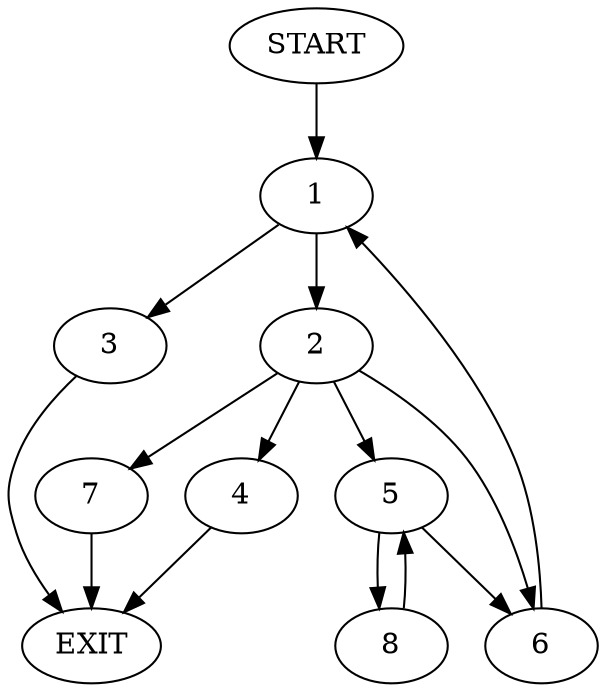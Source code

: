 digraph {
0 [label="START"]
9 [label="EXIT"]
0 -> 1
1 -> 2
1 -> 3
2 -> 4
2 -> 5
2 -> 6
2 -> 7
3 -> 9
7 -> 9
6 -> 1
4 -> 9
5 -> 8
5 -> 6
8 -> 5
}
